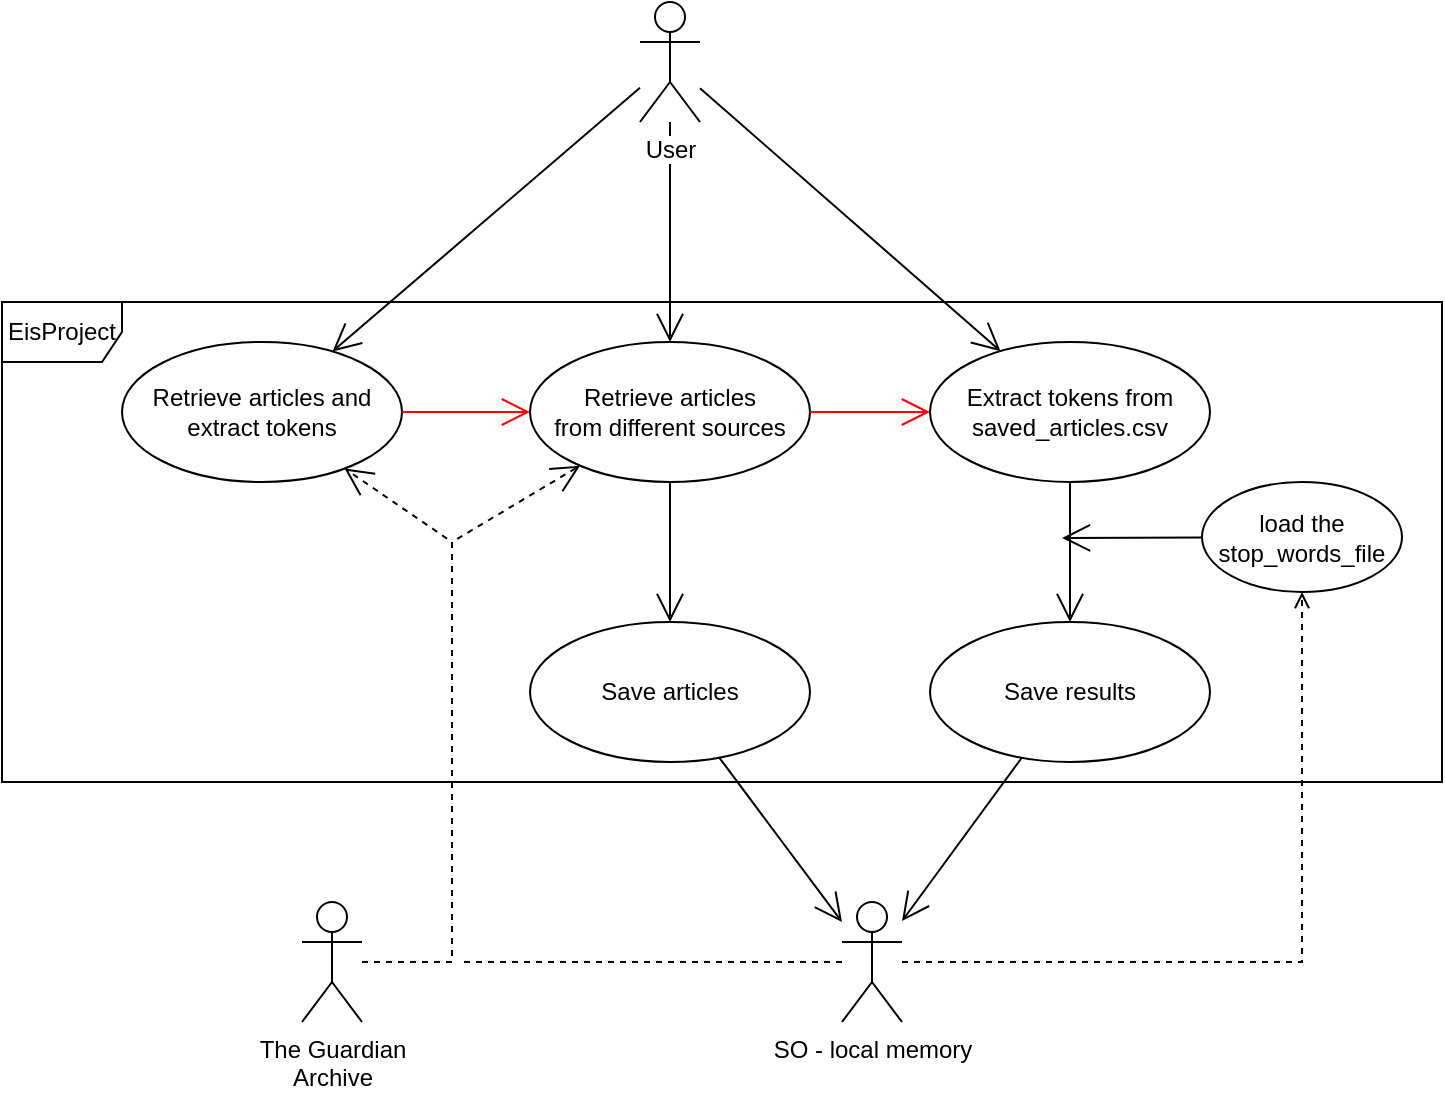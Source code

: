 <mxfile version="21.7.4" type="device">
  <diagram name="Pagina-1" id="2p5oe2ja_bhTFUXtAS0E">
    <mxGraphModel dx="1050" dy="534" grid="1" gridSize="10" guides="1" tooltips="1" connect="1" arrows="1" fold="1" page="1" pageScale="1" pageWidth="827" pageHeight="1169" math="0" shadow="0">
      <root>
        <mxCell id="0" />
        <mxCell id="1" parent="0" />
        <mxCell id="bLRLNcrI5jlkh-ToIanB-2" value="Retrieve articles&lt;br&gt;from different sources" style="ellipse;whiteSpace=wrap;html=1;" vertex="1" parent="1">
          <mxGeometry x="344" y="180" width="140" height="70" as="geometry" />
        </mxCell>
        <mxCell id="bLRLNcrI5jlkh-ToIanB-3" value="Extract tokens from saved_articles.csv" style="ellipse;whiteSpace=wrap;html=1;" vertex="1" parent="1">
          <mxGeometry x="544" y="180" width="140" height="70" as="geometry" />
        </mxCell>
        <mxCell id="bLRLNcrI5jlkh-ToIanB-4" value="Retrieve articles and extract tokens" style="ellipse;whiteSpace=wrap;html=1;" vertex="1" parent="1">
          <mxGeometry x="140" y="180" width="140" height="70" as="geometry" />
        </mxCell>
        <mxCell id="bLRLNcrI5jlkh-ToIanB-5" value="Save articles" style="ellipse;whiteSpace=wrap;html=1;" vertex="1" parent="1">
          <mxGeometry x="344" y="320" width="140" height="70" as="geometry" />
        </mxCell>
        <mxCell id="bLRLNcrI5jlkh-ToIanB-6" value="Save results" style="ellipse;whiteSpace=wrap;html=1;" vertex="1" parent="1">
          <mxGeometry x="544" y="320" width="140" height="70" as="geometry" />
        </mxCell>
        <mxCell id="bLRLNcrI5jlkh-ToIanB-10" value="" style="endArrow=open;endFill=1;endSize=12;html=1;rounded=0;" edge="1" parent="1" source="bLRLNcrI5jlkh-ToIanB-1" target="bLRLNcrI5jlkh-ToIanB-2">
          <mxGeometry width="160" relative="1" as="geometry">
            <mxPoint x="330" y="220" as="sourcePoint" />
            <mxPoint x="490" y="220" as="targetPoint" />
            <Array as="points" />
          </mxGeometry>
        </mxCell>
        <mxCell id="bLRLNcrI5jlkh-ToIanB-12" value="" style="endArrow=open;endFill=1;endSize=12;html=1;rounded=0;" edge="1" parent="1" source="bLRLNcrI5jlkh-ToIanB-5" target="bLRLNcrI5jlkh-ToIanB-40">
          <mxGeometry width="160" relative="1" as="geometry">
            <mxPoint x="720" y="129.5" as="sourcePoint" />
            <mxPoint x="490" y="510" as="targetPoint" />
          </mxGeometry>
        </mxCell>
        <mxCell id="bLRLNcrI5jlkh-ToIanB-15" value="" style="endArrow=open;endFill=1;endSize=12;html=1;rounded=0;" edge="1" parent="1" source="bLRLNcrI5jlkh-ToIanB-1" target="bLRLNcrI5jlkh-ToIanB-3">
          <mxGeometry width="160" relative="1" as="geometry">
            <mxPoint x="120" y="240" as="sourcePoint" />
            <mxPoint x="180" y="240" as="targetPoint" />
          </mxGeometry>
        </mxCell>
        <mxCell id="bLRLNcrI5jlkh-ToIanB-17" value="" style="endArrow=open;endFill=1;endSize=12;html=1;rounded=0;" edge="1" parent="1" source="bLRLNcrI5jlkh-ToIanB-2" target="bLRLNcrI5jlkh-ToIanB-5">
          <mxGeometry width="160" relative="1" as="geometry">
            <mxPoint x="520" y="135" as="sourcePoint" />
            <mxPoint x="620" y="135" as="targetPoint" />
          </mxGeometry>
        </mxCell>
        <mxCell id="bLRLNcrI5jlkh-ToIanB-18" value="load the stop_words_file" style="ellipse;whiteSpace=wrap;html=1;" vertex="1" parent="1">
          <mxGeometry x="680" y="250" width="100" height="55" as="geometry" />
        </mxCell>
        <mxCell id="bLRLNcrI5jlkh-ToIanB-19" value="" style="endArrow=open;endFill=1;endSize=12;html=1;rounded=0;" edge="1" parent="1" source="bLRLNcrI5jlkh-ToIanB-3" target="bLRLNcrI5jlkh-ToIanB-6">
          <mxGeometry width="160" relative="1" as="geometry">
            <mxPoint x="530" y="365" as="sourcePoint" />
            <mxPoint x="614" y="320" as="targetPoint" />
          </mxGeometry>
        </mxCell>
        <mxCell id="bLRLNcrI5jlkh-ToIanB-21" value="" style="endArrow=open;endFill=1;endSize=12;html=1;rounded=0;" edge="1" parent="1" source="bLRLNcrI5jlkh-ToIanB-6" target="bLRLNcrI5jlkh-ToIanB-40">
          <mxGeometry width="160" relative="1" as="geometry">
            <mxPoint x="530" y="565" as="sourcePoint" />
            <mxPoint x="520" y="510" as="targetPoint" />
          </mxGeometry>
        </mxCell>
        <mxCell id="bLRLNcrI5jlkh-ToIanB-28" value="" style="endArrow=open;endFill=1;endSize=12;html=1;rounded=0;" edge="1" parent="1" source="bLRLNcrI5jlkh-ToIanB-1" target="bLRLNcrI5jlkh-ToIanB-4">
          <mxGeometry width="160" relative="1" as="geometry">
            <mxPoint x="330" y="260" as="sourcePoint" />
            <mxPoint x="490" y="260" as="targetPoint" />
          </mxGeometry>
        </mxCell>
        <mxCell id="bLRLNcrI5jlkh-ToIanB-29" value="" style="endArrow=open;endFill=1;endSize=12;html=1;rounded=0;strokeColor=#FF0000;" edge="1" parent="1" source="bLRLNcrI5jlkh-ToIanB-4" target="bLRLNcrI5jlkh-ToIanB-2">
          <mxGeometry width="160" relative="1" as="geometry">
            <mxPoint x="-90" y="310" as="sourcePoint" />
            <mxPoint x="250" y="360" as="targetPoint" />
            <Array as="points" />
          </mxGeometry>
        </mxCell>
        <mxCell id="bLRLNcrI5jlkh-ToIanB-30" value="" style="endArrow=open;endFill=1;endSize=12;html=1;rounded=0;strokeColor=#FF0000;" edge="1" parent="1" source="bLRLNcrI5jlkh-ToIanB-2" target="bLRLNcrI5jlkh-ToIanB-3">
          <mxGeometry width="160" relative="1" as="geometry">
            <mxPoint x="530" y="375" as="sourcePoint" />
            <mxPoint x="690" y="375" as="targetPoint" />
          </mxGeometry>
        </mxCell>
        <mxCell id="bLRLNcrI5jlkh-ToIanB-34" value="" style="endArrow=open;endFill=1;endSize=12;html=1;rounded=0;" edge="1" parent="1" source="bLRLNcrI5jlkh-ToIanB-18">
          <mxGeometry width="160" relative="1" as="geometry">
            <mxPoint x="530" y="375" as="sourcePoint" />
            <mxPoint x="610" y="278" as="targetPoint" />
          </mxGeometry>
        </mxCell>
        <mxCell id="bLRLNcrI5jlkh-ToIanB-1" value="User" style="shape=umlActor;verticalLabelPosition=bottom;verticalAlign=top;outlineConnect=0;html=1;labelBackgroundColor=default;" vertex="1" parent="1">
          <mxGeometry x="399" y="10" width="30" height="60" as="geometry" />
        </mxCell>
        <mxCell id="bLRLNcrI5jlkh-ToIanB-40" value="SO - local memory" style="shape=umlActor;verticalLabelPosition=bottom;verticalAlign=top;html=1;" vertex="1" parent="1">
          <mxGeometry x="500" y="460" width="30" height="60" as="geometry" />
        </mxCell>
        <mxCell id="bLRLNcrI5jlkh-ToIanB-41" value="The Guardian&lt;br&gt;Archive" style="shape=umlActor;verticalLabelPosition=bottom;verticalAlign=top;html=1;" vertex="1" parent="1">
          <mxGeometry x="230" y="460" width="30" height="60" as="geometry" />
        </mxCell>
        <mxCell id="bLRLNcrI5jlkh-ToIanB-43" value="" style="endArrow=open;endFill=1;html=1;rounded=0;dashed=1;" edge="1" parent="1" source="bLRLNcrI5jlkh-ToIanB-40" target="bLRLNcrI5jlkh-ToIanB-18">
          <mxGeometry width="160" relative="1" as="geometry">
            <mxPoint x="650" y="340" as="sourcePoint" />
            <mxPoint x="810" y="340" as="targetPoint" />
            <Array as="points">
              <mxPoint x="730" y="490" />
            </Array>
          </mxGeometry>
        </mxCell>
        <mxCell id="bLRLNcrI5jlkh-ToIanB-48" value="EisProject" style="shape=umlFrame;whiteSpace=wrap;html=1;pointerEvents=0;shadow=0;fillColor=#FFFFFF;" vertex="1" parent="1">
          <mxGeometry x="80" y="160" width="720" height="240" as="geometry" />
        </mxCell>
        <mxCell id="bLRLNcrI5jlkh-ToIanB-50" value="" style="endArrow=open;endFill=1;endSize=12;html=1;rounded=0;dashed=1;" edge="1" parent="1" source="bLRLNcrI5jlkh-ToIanB-41" target="bLRLNcrI5jlkh-ToIanB-4">
          <mxGeometry width="160" relative="1" as="geometry">
            <mxPoint x="450" y="250" as="sourcePoint" />
            <mxPoint x="610" y="250" as="targetPoint" />
            <Array as="points">
              <mxPoint x="305" y="490" />
              <mxPoint x="305" y="280" />
            </Array>
          </mxGeometry>
        </mxCell>
        <mxCell id="bLRLNcrI5jlkh-ToIanB-51" value="" style="endArrow=open;endFill=1;endSize=12;html=1;rounded=0;dashed=1;" edge="1" parent="1" source="bLRLNcrI5jlkh-ToIanB-41" target="bLRLNcrI5jlkh-ToIanB-2">
          <mxGeometry width="160" relative="1" as="geometry">
            <mxPoint x="450" y="250" as="sourcePoint" />
            <mxPoint x="610" y="250" as="targetPoint" />
            <Array as="points">
              <mxPoint x="305" y="490" />
              <mxPoint x="305" y="280" />
            </Array>
          </mxGeometry>
        </mxCell>
        <mxCell id="bLRLNcrI5jlkh-ToIanB-58" value="" style="endArrow=none;endSize=12;dashed=1;html=1;rounded=0;endFill=0;" edge="1" parent="1" source="bLRLNcrI5jlkh-ToIanB-40">
          <mxGeometry width="160" relative="1" as="geometry">
            <mxPoint x="310" y="420" as="sourcePoint" />
            <mxPoint x="310" y="490" as="targetPoint" />
          </mxGeometry>
        </mxCell>
      </root>
    </mxGraphModel>
  </diagram>
</mxfile>

